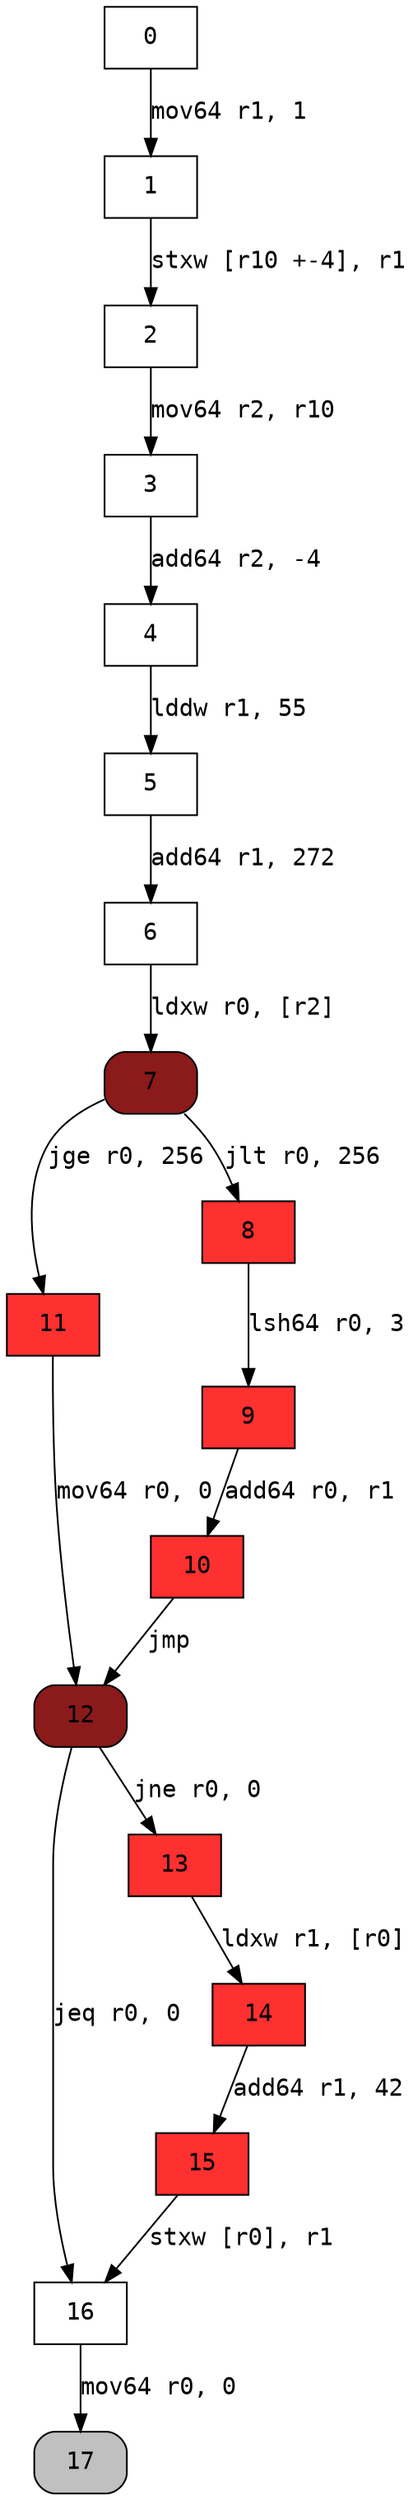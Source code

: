 digraph cfg { 
node [fontname="monospace"];
node [shape=box];
edge [fontname="monospace"];
  0 -> 1 [label="mov64 r1, 1"];
  1 -> 2 [label="stxw [r10 +-4], r1"];
  2 -> 3 [label="mov64 r2, r10"];
  3 -> 4 [label="add64 r2, -4"];
  4 -> 5 [label="lddw r1, 55"];
  5 -> 6 [label="add64 r1, 272"];
  6 -> 7 [label="ldxw r0, [r2]"];
  7 -> 11 [label="jge r0, 256"];
  7 -> 8 [label="jlt r0, 256"];
  8 -> 9 [label="lsh64 r0, 3"];
  9 -> 10 [label="add64 r0, r1"];
  10 -> 12 [label="jmp"];
  11 -> 12 [label="mov64 r0, 0"];
  12 -> 16 [label="jeq r0, 0"];
  12 -> 13 [label="jne r0, 0"];
  13 -> 14 [label="ldxw r1, [r0]"];
  14 -> 15 [label="add64 r1, 42"];
  15 -> 16 [label="stxw [r0], r1"];
  16 -> 17 [label="mov64 r0, 0"];
7 [style="rounded,filled",fillcolor=firebrick4];
8 [style=filled,fillcolor=firebrick1];
9 [style=filled,fillcolor=firebrick1];
10 [style=filled,fillcolor=firebrick1];
11 [style=filled,fillcolor=firebrick1];
12 [style="rounded,filled",fillcolor=firebrick4];
13 [style=filled,fillcolor=firebrick1];
14 [style=filled,fillcolor=firebrick1];
15 [style=filled,fillcolor=firebrick1];
17 [style="rounded,filled",fillcolor=grey];
}